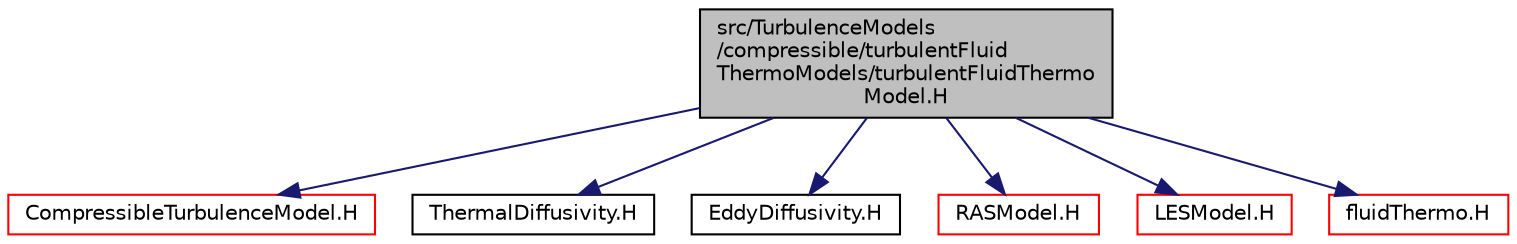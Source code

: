 digraph "src/TurbulenceModels/compressible/turbulentFluidThermoModels/turbulentFluidThermoModel.H"
{
  bgcolor="transparent";
  edge [fontname="Helvetica",fontsize="10",labelfontname="Helvetica",labelfontsize="10"];
  node [fontname="Helvetica",fontsize="10",shape=record];
  Node1 [label="src/TurbulenceModels\l/compressible/turbulentFluid\lThermoModels/turbulentFluidThermo\lModel.H",height=0.2,width=0.4,color="black", fillcolor="grey75", style="filled", fontcolor="black"];
  Node1 -> Node2 [color="midnightblue",fontsize="10",style="solid",fontname="Helvetica"];
  Node2 [label="CompressibleTurbulenceModel.H",height=0.2,width=0.4,color="red",URL="$a10748.html"];
  Node1 -> Node3 [color="midnightblue",fontsize="10",style="solid",fontname="Helvetica"];
  Node3 [label="ThermalDiffusivity.H",height=0.2,width=0.4,color="black",URL="$a10754.html"];
  Node1 -> Node4 [color="midnightblue",fontsize="10",style="solid",fontname="Helvetica"];
  Node4 [label="EddyDiffusivity.H",height=0.2,width=0.4,color="black",URL="$a10750.html"];
  Node1 -> Node5 [color="midnightblue",fontsize="10",style="solid",fontname="Helvetica"];
  Node5 [label="RASModel.H",height=0.2,width=0.4,color="red",URL="$a10950.html"];
  Node1 -> Node6 [color="midnightblue",fontsize="10",style="solid",fontname="Helvetica"];
  Node6 [label="LESModel.H",height=0.2,width=0.4,color="red",URL="$a10908.html"];
  Node1 -> Node7 [color="midnightblue",fontsize="10",style="solid",fontname="Helvetica"];
  Node7 [label="fluidThermo.H",height=0.2,width=0.4,color="red",URL="$a10177.html"];
}
